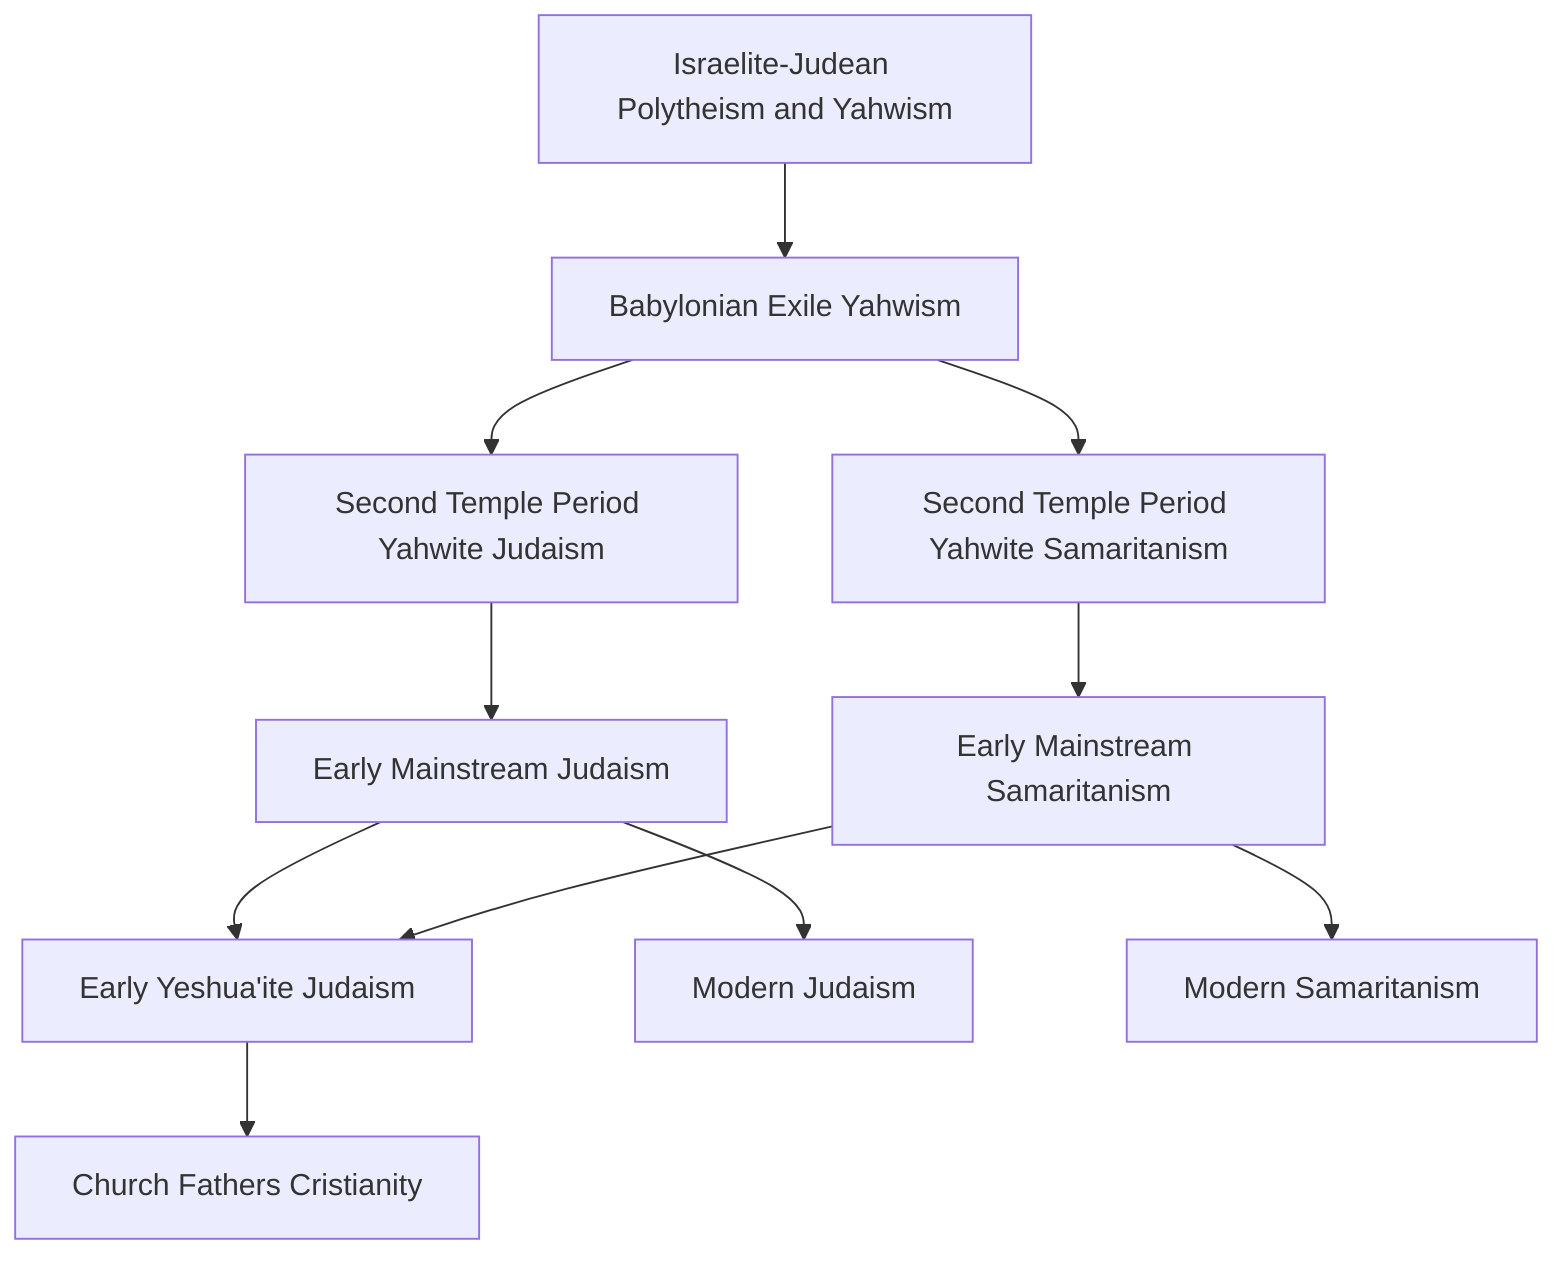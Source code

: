 flowchart TD
    A1[Israelite-Judean Polytheism and Yahwism]
    A1 --> A2[Babylonian Exile Yahwism]
    A2 --> A3[Second Temple Period Yahwite Judaism] 
    A2 --> A4[Second Temple Period Yahwite Samaritanism]

    A3 --> B1[Early Mainstream Judaism]
    A4 --> B2[Early Mainstream Samaritanism]
    
    B1 & B2 --> XX1[Early Yeshua'ite Judaism]

    B1 --> C1[Modern Judaism]
    B2 --> C2[Modern Samaritanism]

    XX1 --> C3[Church Fathers Cristianity]